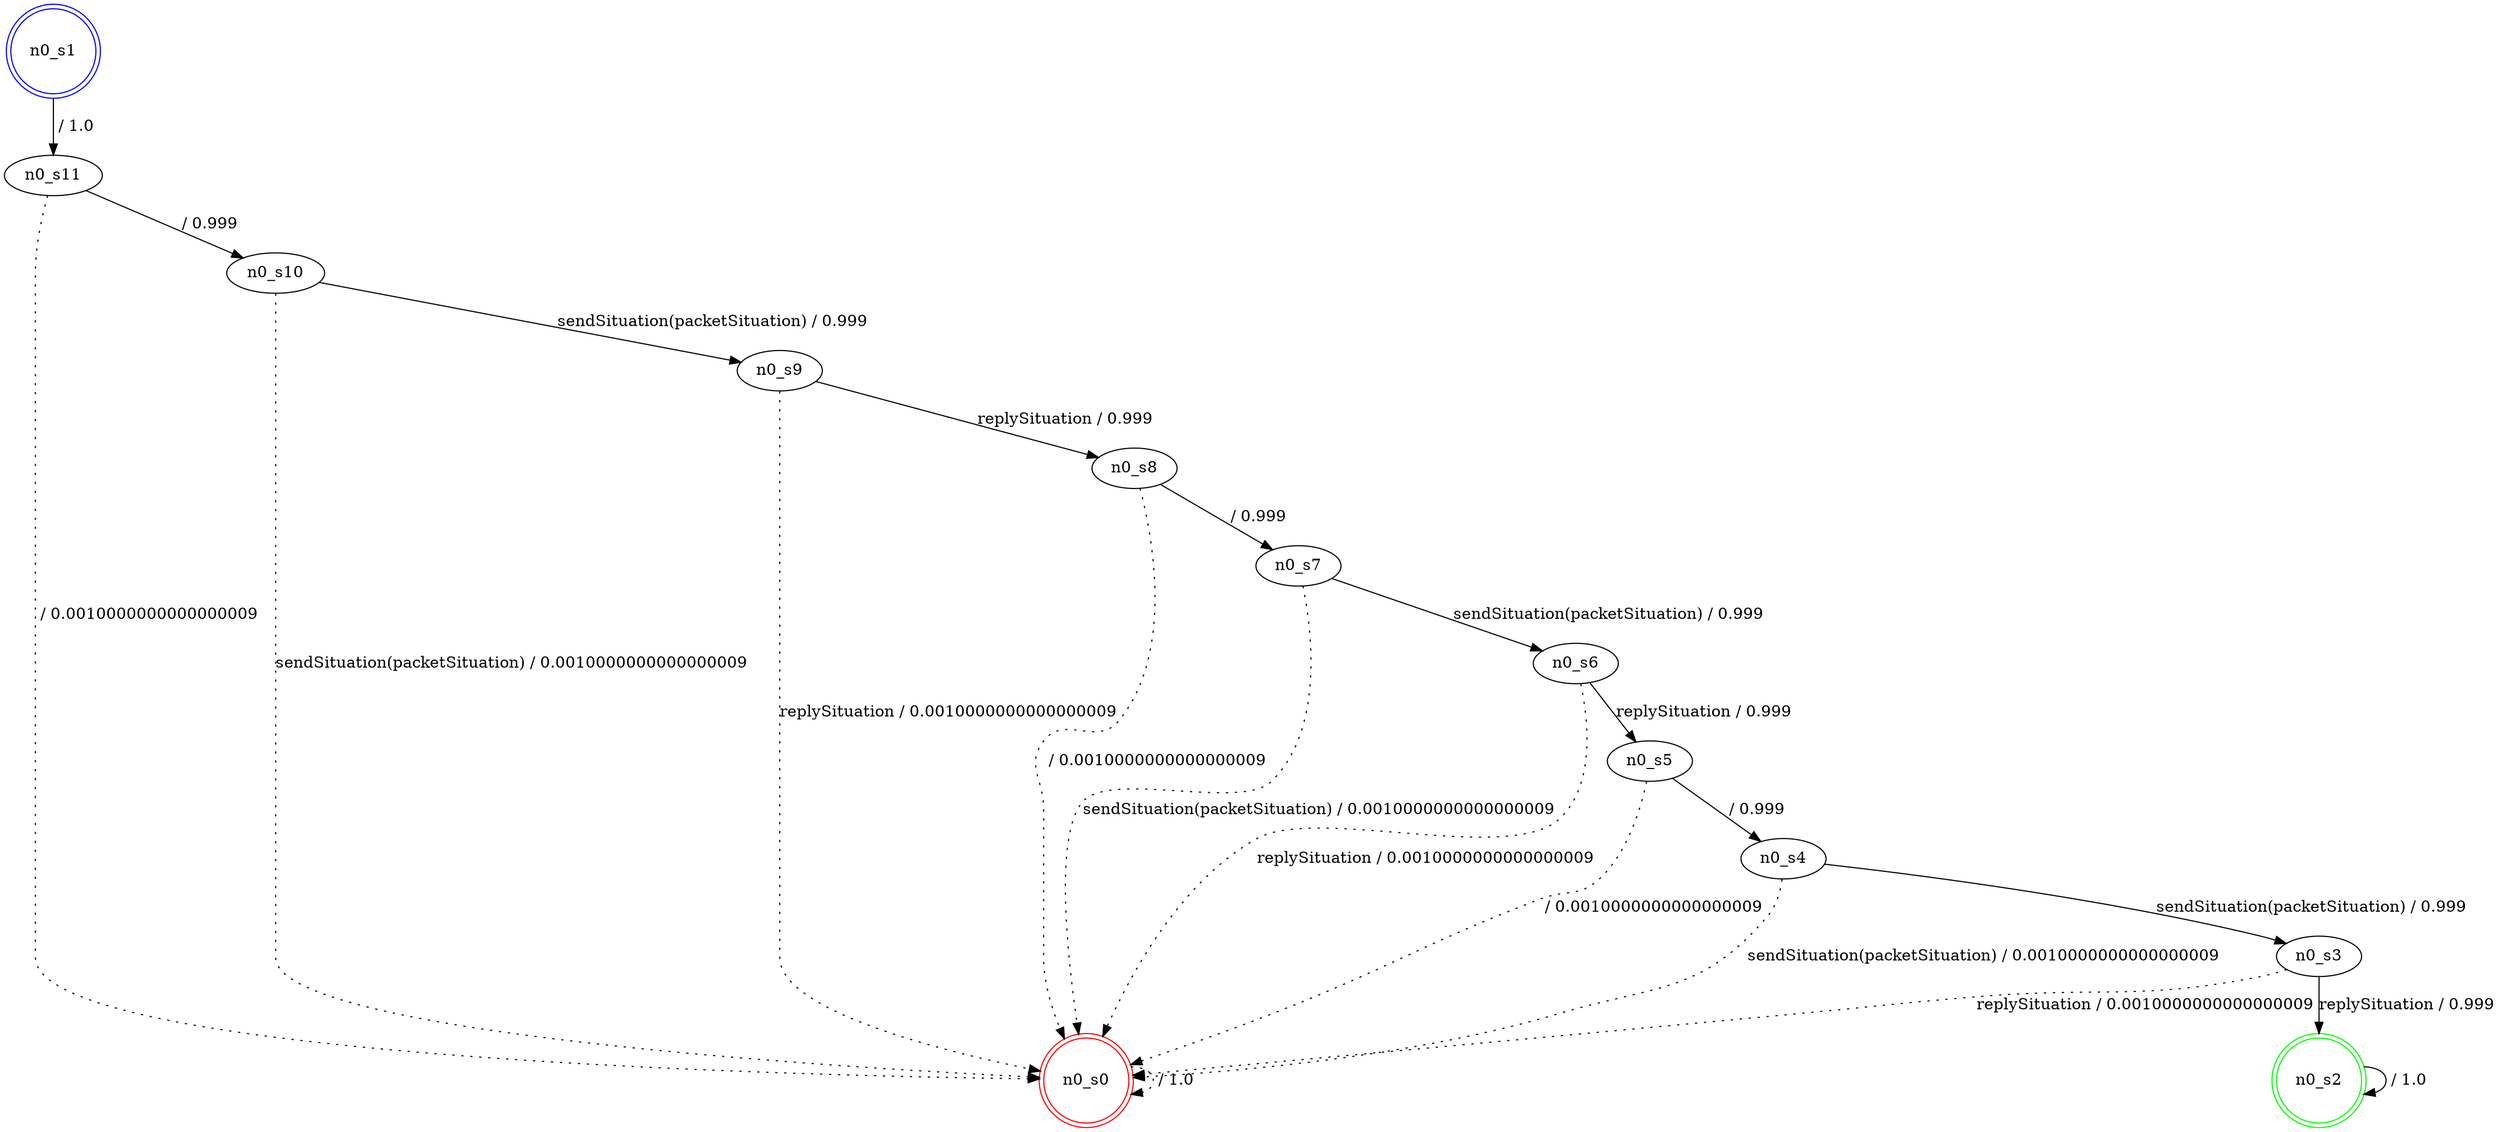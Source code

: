 digraph graphname {
n0_s0 [label="n0_s0",color=red,shape=doublecircle ];
n0_s1 [label="n0_s1",color=blue,shape=doublecircle ];
n0_s2 [label="n0_s2",color=green,shape=doublecircle ];
n0_s3 [label="n0_s3" ];
n0_s4 [label="n0_s4" ];
n0_s5 [label="n0_s5" ];
n0_s6 [label="n0_s6" ];
n0_s7 [label="n0_s7" ];
n0_s8 [label="n0_s8" ];
n0_s9 [label="n0_s9" ];
n0_s10 [label="n0_s10" ];
n0_s11 [label="n0_s11" ];
n0_s0 -> n0_s0 [label=" / 1.0", style=dotted];
n0_s1 -> n0_s11 [label=" / 1.0"];
n0_s2 -> n0_s2 [label=" / 1.0"];
n0_s3 -> n0_s2 [label="replySituation / 0.999"];
n0_s3 -> n0_s0 [label="replySituation / 0.0010000000000000009", style=dotted];
n0_s4 -> n0_s3 [label="sendSituation(packetSituation) / 0.999"];
n0_s4 -> n0_s0 [label="sendSituation(packetSituation) / 0.0010000000000000009", style=dotted];
n0_s5 -> n0_s4 [label=" / 0.999"];
n0_s5 -> n0_s0 [label=" / 0.0010000000000000009", style=dotted];
n0_s6 -> n0_s5 [label="replySituation / 0.999"];
n0_s6 -> n0_s0 [label="replySituation / 0.0010000000000000009", style=dotted];
n0_s7 -> n0_s6 [label="sendSituation(packetSituation) / 0.999"];
n0_s7 -> n0_s0 [label="sendSituation(packetSituation) / 0.0010000000000000009", style=dotted];
n0_s8 -> n0_s7 [label=" / 0.999"];
n0_s8 -> n0_s0 [label=" / 0.0010000000000000009", style=dotted];
n0_s9 -> n0_s8 [label="replySituation / 0.999"];
n0_s9 -> n0_s0 [label="replySituation / 0.0010000000000000009", style=dotted];
n0_s10 -> n0_s9 [label="sendSituation(packetSituation) / 0.999"];
n0_s10 -> n0_s0 [label="sendSituation(packetSituation) / 0.0010000000000000009", style=dotted];
n0_s11 -> n0_s10 [label=" / 0.999"];
n0_s11 -> n0_s0 [label=" / 0.0010000000000000009", style=dotted];
}